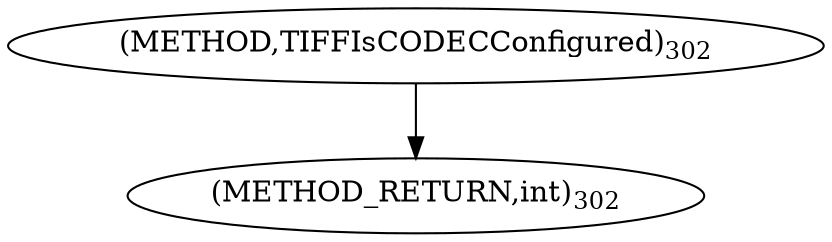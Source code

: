 digraph "TIFFIsCODECConfigured" {  
"8362" [label = <(METHOD,TIFFIsCODECConfigured)<SUB>302</SUB>> ]
"8364" [label = <(METHOD_RETURN,int)<SUB>302</SUB>> ]
  "8362" -> "8364" 
}
